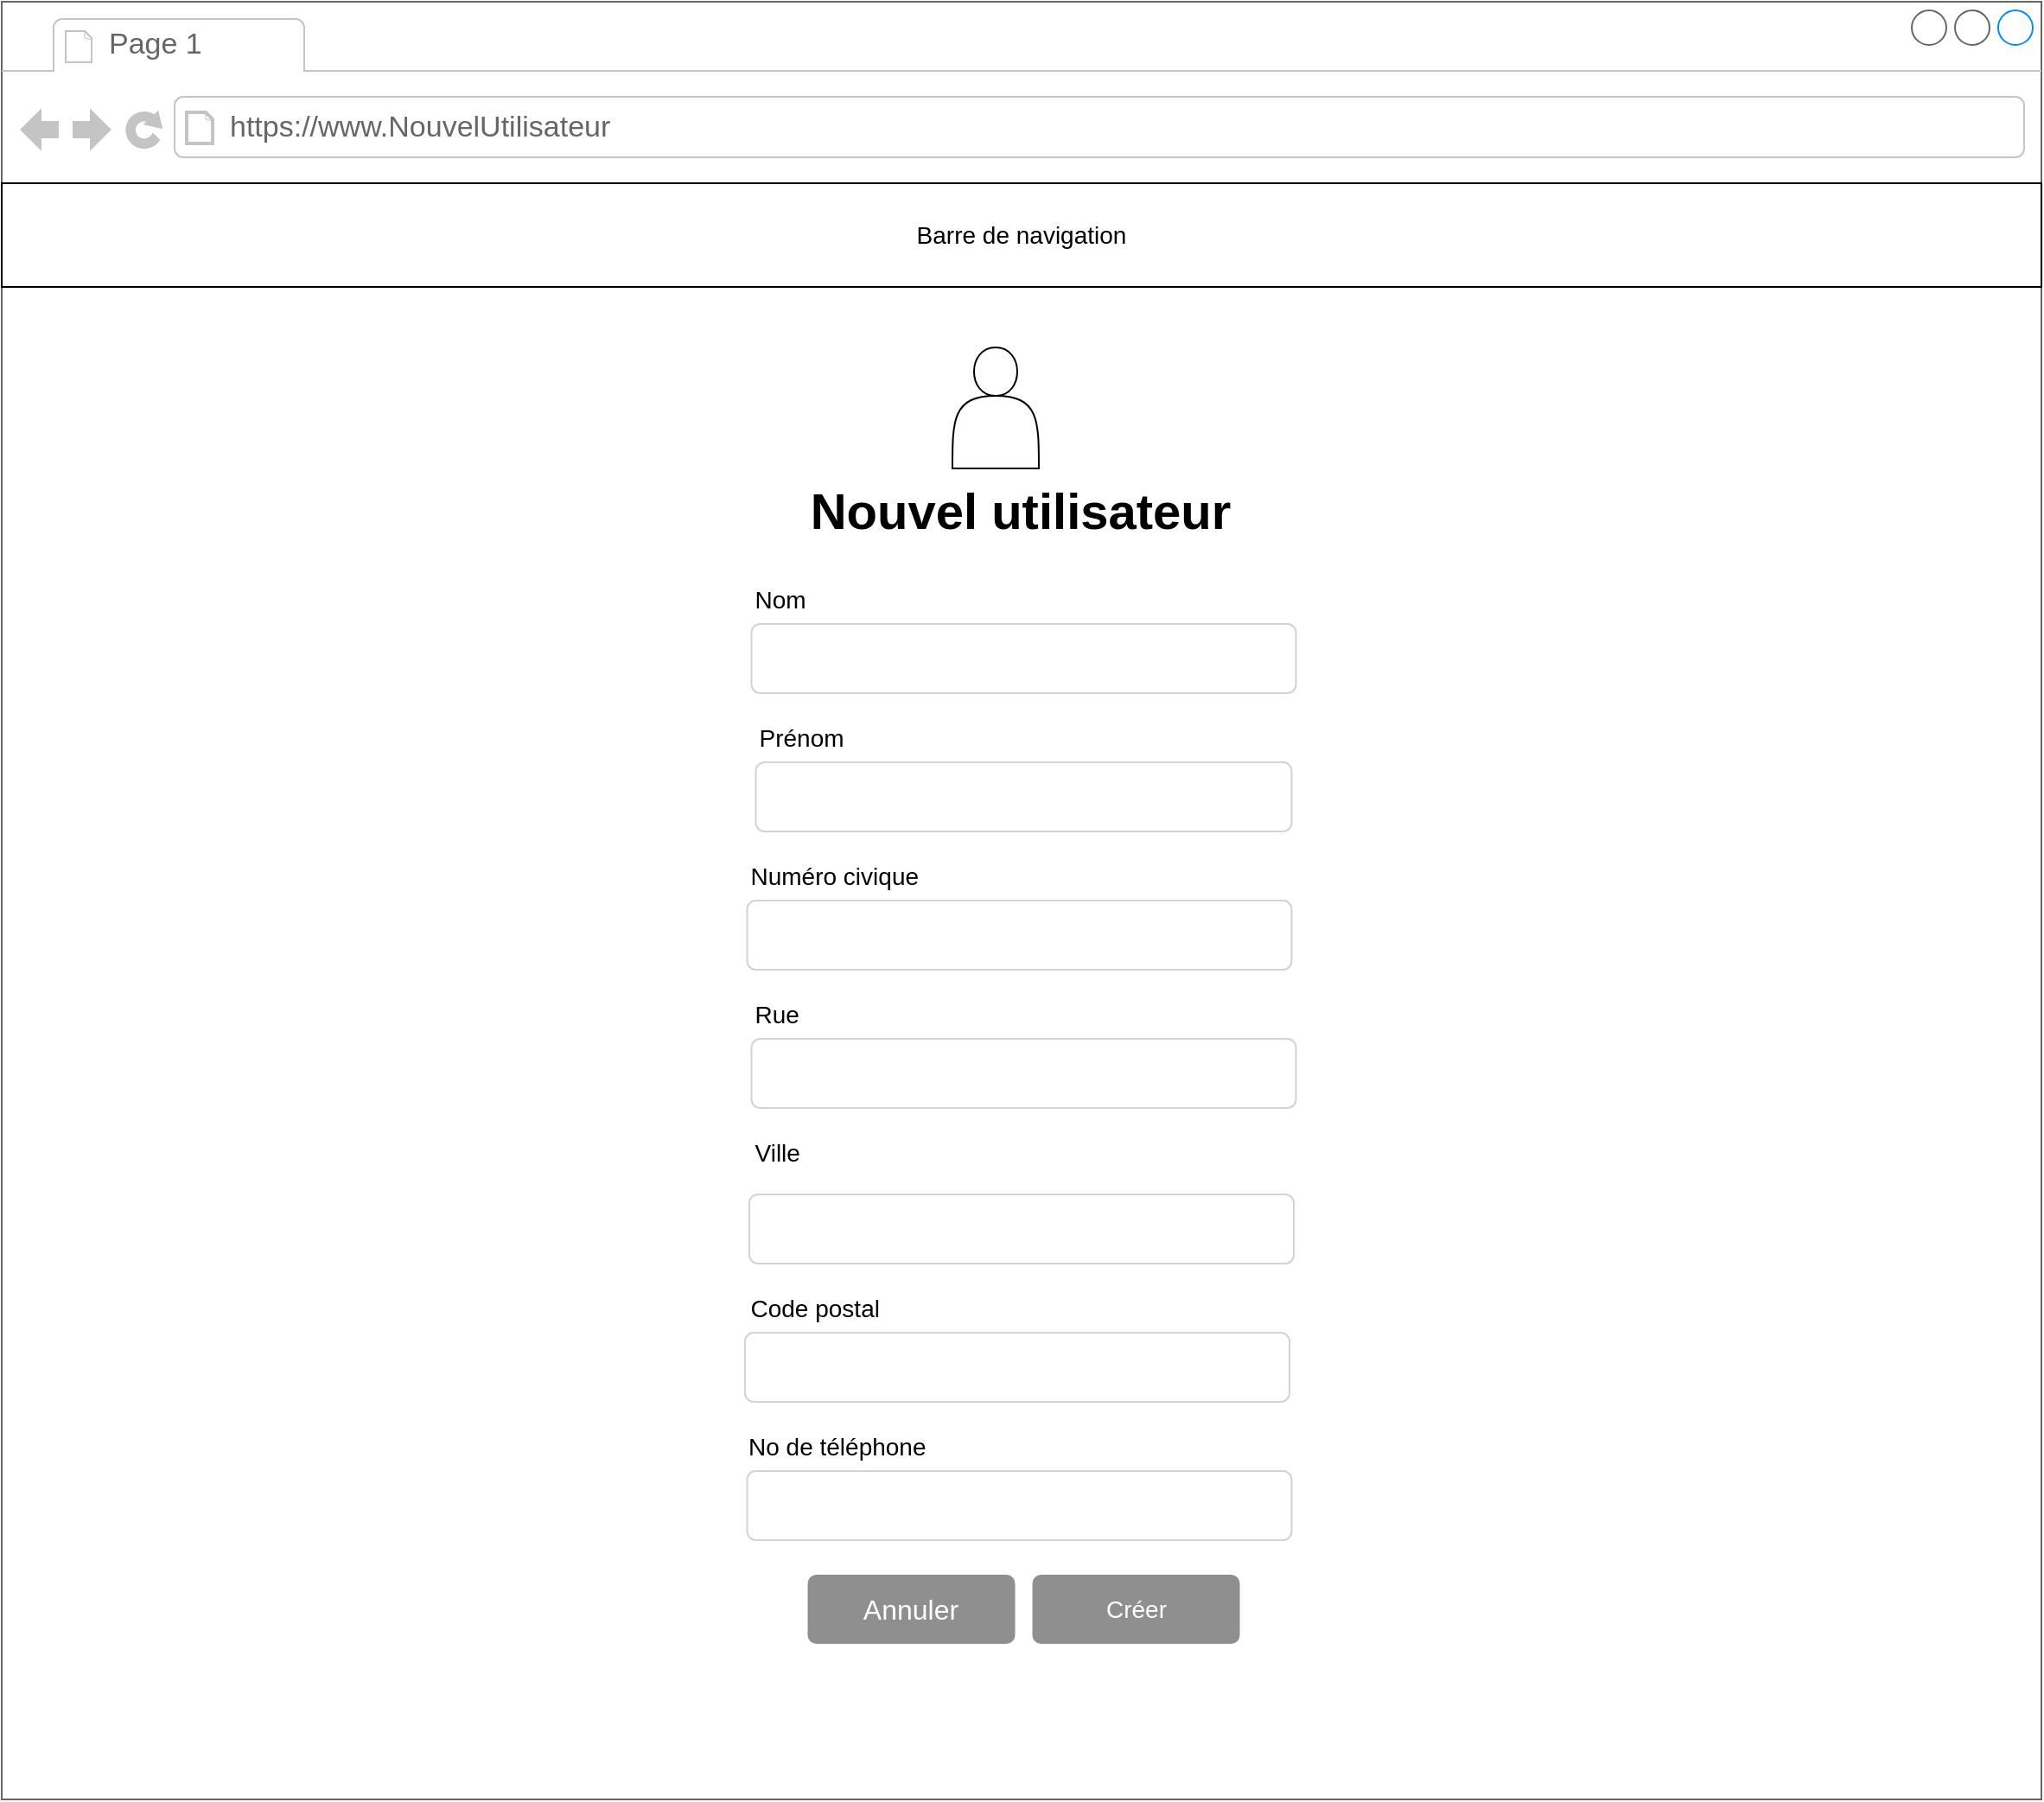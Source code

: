 <mxfile version="20.2.3" type="device"><diagram id="v4z9Ec0Ht1OAslnS_UjM" name="Page-1"><mxGraphModel dx="1814" dy="941" grid="1" gridSize="10" guides="1" tooltips="1" connect="1" arrows="1" fold="1" page="1" pageScale="1" pageWidth="827" pageHeight="1169" math="0" shadow="0"><root><mxCell id="0"/><mxCell id="1" parent="0"/><mxCell id="e76p3aDO725JheFS0O1P-1" value="" style="strokeWidth=1;shadow=0;dashed=0;align=center;html=1;shape=mxgraph.mockup.containers.browserWindow;rSize=0;strokeColor=#666666;strokeColor2=#008cff;strokeColor3=#c4c4c4;mainText=,;recursiveResize=0;" parent="1" vertex="1"><mxGeometry x="220" y="20" width="1180" height="1040" as="geometry"/></mxCell><mxCell id="e76p3aDO725JheFS0O1P-2" value="Page 1" style="strokeWidth=1;shadow=0;dashed=0;align=center;html=1;shape=mxgraph.mockup.containers.anchor;fontSize=17;fontColor=#666666;align=left;" parent="e76p3aDO725JheFS0O1P-1" vertex="1"><mxGeometry x="60" y="12" width="110" height="26" as="geometry"/></mxCell><mxCell id="e76p3aDO725JheFS0O1P-3" value="https://www.NouvelUtilisateur" style="strokeWidth=1;shadow=0;dashed=0;align=center;html=1;shape=mxgraph.mockup.containers.anchor;rSize=0;fontSize=17;fontColor=#666666;align=left;" parent="e76p3aDO725JheFS0O1P-1" vertex="1"><mxGeometry x="130" y="60" width="250" height="26" as="geometry"/></mxCell><mxCell id="e76p3aDO725JheFS0O1P-4" value="&lt;font style=&quot;font-size: 14px;&quot;&gt;Barre de navigation&lt;/font&gt;" style="rounded=0;whiteSpace=wrap;html=1;" parent="e76p3aDO725JheFS0O1P-1" vertex="1"><mxGeometry y="105" width="1180" height="60" as="geometry"/></mxCell><mxCell id="e76p3aDO725JheFS0O1P-5" value="Nom" style="fillColor=none;strokeColor=none;align=left;fontSize=14;" parent="e76p3aDO725JheFS0O1P-1" vertex="1"><mxGeometry x="433.75" y="330" width="100" height="30" as="geometry"/></mxCell><mxCell id="e76p3aDO725JheFS0O1P-6" value="" style="html=1;shadow=0;dashed=0;shape=mxgraph.bootstrap.rrect;rSize=5;fillColor=#ffffff;strokeColor=#CED4DA;align=left;spacing=15;fontSize=14;fontColor=#6C767D;" parent="e76p3aDO725JheFS0O1P-1" vertex="1"><mxGeometry x="436.25" y="440" width="310" height="40" as="geometry"/></mxCell><mxCell id="e76p3aDO725JheFS0O1P-7" value="Prénom" style="fillColor=none;strokeColor=none;align=left;fontSize=14;" parent="e76p3aDO725JheFS0O1P-1" vertex="1"><mxGeometry x="436.25" y="410" width="100" height="30" as="geometry"/></mxCell><mxCell id="e76p3aDO725JheFS0O1P-8" value="" style="html=1;shadow=0;dashed=0;shape=mxgraph.bootstrap.rrect;rSize=5;fillColor=#ffffff;strokeColor=#CED4DA;align=left;spacing=15;fontSize=14;fontColor=#6C767D;" parent="e76p3aDO725JheFS0O1P-1" vertex="1"><mxGeometry x="433.75" y="360" width="315" height="40" as="geometry"/></mxCell><mxCell id="e76p3aDO725JheFS0O1P-11" value="Créer" style="html=1;shadow=0;dashed=0;shape=mxgraph.bootstrap.rrect;rSize=5;fillColor=#8F8F8F;strokeColor=none;align=center;spacing=15;fontSize=14;fontColor=#ffffff;" parent="e76p3aDO725JheFS0O1P-1" vertex="1"><mxGeometry x="596.25" y="910" width="120" height="40" as="geometry"/></mxCell><mxCell id="e76p3aDO725JheFS0O1P-15" value="Ville" style="fillColor=none;strokeColor=none;align=left;fontSize=14;" parent="e76p3aDO725JheFS0O1P-1" vertex="1"><mxGeometry x="433.75" y="650" width="100" height="30" as="geometry"/></mxCell><mxCell id="e76p3aDO725JheFS0O1P-16" value="&lt;font size=&quot;1&quot; style=&quot;&quot;&gt;&lt;b style=&quot;font-size: 29px;&quot;&gt;Nouvel utilisateur&lt;/b&gt;&lt;/font&gt;" style="text;html=1;align=center;verticalAlign=middle;resizable=0;points=[];autosize=1;strokeColor=none;fillColor=none;fontSize=14;" parent="e76p3aDO725JheFS0O1P-1" vertex="1"><mxGeometry x="453.75" y="270" width="270" height="50" as="geometry"/></mxCell><mxCell id="e76p3aDO725JheFS0O1P-28" value="" style="html=1;shadow=0;dashed=0;shape=mxgraph.bootstrap.rrect;rSize=5;fillColor=#ffffff;strokeColor=#CED4DA;align=left;spacing=15;fontSize=14;fontColor=#6C767D;" parent="e76p3aDO725JheFS0O1P-1" vertex="1"><mxGeometry x="431.25" y="520" width="315" height="40" as="geometry"/></mxCell><mxCell id="e76p3aDO725JheFS0O1P-29" value="Numéro civique" style="fillColor=none;strokeColor=none;align=left;fontSize=14;" parent="e76p3aDO725JheFS0O1P-1" vertex="1"><mxGeometry x="431.25" y="490" width="100" height="30" as="geometry"/></mxCell><mxCell id="e76p3aDO725JheFS0O1P-44" value="" style="html=1;shadow=0;dashed=0;shape=mxgraph.bootstrap.rrect;rSize=5;fillColor=#ffffff;strokeColor=#CED4DA;align=left;spacing=15;fontSize=14;fontColor=#6C767D;" parent="e76p3aDO725JheFS0O1P-1" vertex="1"><mxGeometry x="433.75" y="600" width="315" height="40" as="geometry"/></mxCell><mxCell id="e76p3aDO725JheFS0O1P-45" value="Rue" style="fillColor=none;strokeColor=none;align=left;fontSize=14;" parent="e76p3aDO725JheFS0O1P-1" vertex="1"><mxGeometry x="433.75" y="570" width="100" height="30" as="geometry"/></mxCell><mxCell id="e76p3aDO725JheFS0O1P-46" value="" style="html=1;shadow=0;dashed=0;shape=mxgraph.bootstrap.rrect;rSize=5;fillColor=#ffffff;strokeColor=#CED4DA;align=left;spacing=15;fontSize=14;fontColor=#6C767D;" parent="e76p3aDO725JheFS0O1P-1" vertex="1"><mxGeometry x="431.25" y="850" width="315" height="40" as="geometry"/></mxCell><mxCell id="e76p3aDO725JheFS0O1P-47" value="No de téléphone" style="fillColor=none;strokeColor=none;align=left;fontSize=14;" parent="e76p3aDO725JheFS0O1P-1" vertex="1"><mxGeometry x="430" y="820" width="100" height="30" as="geometry"/></mxCell><mxCell id="e76p3aDO725JheFS0O1P-48" value="" style="shape=actor;whiteSpace=wrap;html=1;" parent="e76p3aDO725JheFS0O1P-1" vertex="1"><mxGeometry x="550" y="200" width="50" height="70" as="geometry"/></mxCell><mxCell id="e76p3aDO725JheFS0O1P-49" value="" style="html=1;shadow=0;dashed=0;shape=mxgraph.bootstrap.rrect;rSize=5;fillColor=#ffffff;strokeColor=#CED4DA;align=left;spacing=15;fontSize=14;fontColor=#6C767D;" parent="e76p3aDO725JheFS0O1P-1" vertex="1"><mxGeometry x="430" y="770" width="315" height="40" as="geometry"/></mxCell><mxCell id="e76p3aDO725JheFS0O1P-50" value="Code postal" style="fillColor=none;strokeColor=none;align=left;fontSize=14;" parent="e76p3aDO725JheFS0O1P-1" vertex="1"><mxGeometry x="431.25" y="740" width="100" height="30" as="geometry"/></mxCell><mxCell id="FReMprjwELH8KaF02xxc-1" value="Annuler" style="html=1;shadow=0;dashed=0;shape=mxgraph.bootstrap.rrect;rSize=5;strokeColor=none;strokeWidth=1;fillColor=#8F8F8F;fontColor=#FFFFFF;whiteSpace=wrap;align=center;verticalAlign=middle;spacingLeft=0;fontStyle=0;fontSize=16;spacing=5;" parent="e76p3aDO725JheFS0O1P-1" vertex="1"><mxGeometry x="466.25" y="910" width="120" height="40" as="geometry"/></mxCell><mxCell id="gBCse3J0DluKhNjrhygk-1" value="" style="html=1;shadow=0;dashed=0;shape=mxgraph.bootstrap.rrect;rSize=5;fillColor=#ffffff;strokeColor=#CED4DA;align=left;spacing=15;fontSize=14;fontColor=#6C767D;" vertex="1" parent="e76p3aDO725JheFS0O1P-1"><mxGeometry x="432.5" y="690" width="315" height="40" as="geometry"/></mxCell></root></mxGraphModel></diagram></mxfile>